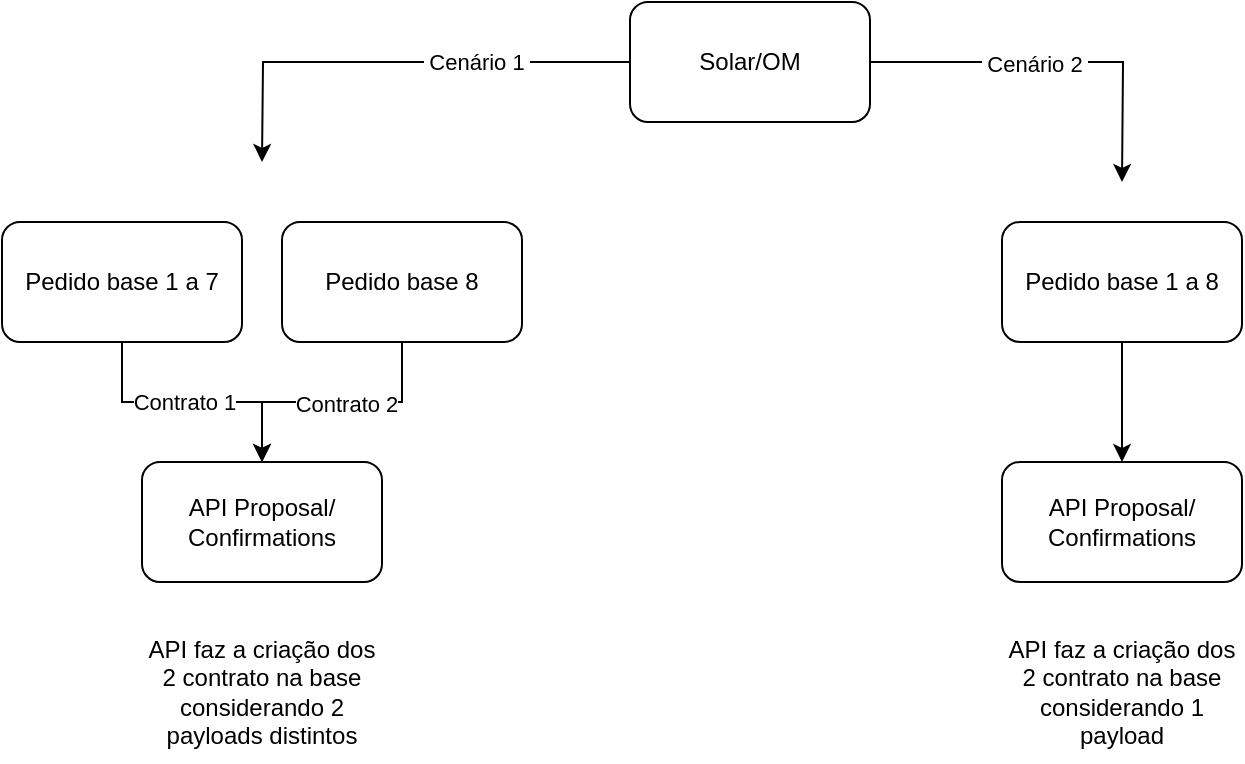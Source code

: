 <mxfile version="26.2.14" pages="2">
  <diagram name="Página-1" id="6zcupiF9nMeDCfpoUlGH">
    <mxGraphModel dx="1042" dy="527" grid="1" gridSize="10" guides="1" tooltips="1" connect="1" arrows="1" fold="1" page="1" pageScale="1" pageWidth="827" pageHeight="1169" math="0" shadow="0">
      <root>
        <mxCell id="0" />
        <mxCell id="1" parent="0" />
        <mxCell id="oGPXxR4P-A5ZRevXL85a-1" value="API Proposal/&lt;div&gt;Confirmations&lt;/div&gt;" style="rounded=1;whiteSpace=wrap;html=1;" vertex="1" parent="1">
          <mxGeometry x="110" y="260" width="120" height="60" as="geometry" />
        </mxCell>
        <mxCell id="oGPXxR4P-A5ZRevXL85a-7" style="edgeStyle=orthogonalEdgeStyle;rounded=0;orthogonalLoop=1;jettySize=auto;html=1;entryX=0.5;entryY=0;entryDx=0;entryDy=0;" edge="1" parent="1" source="oGPXxR4P-A5ZRevXL85a-2" target="oGPXxR4P-A5ZRevXL85a-1">
          <mxGeometry relative="1" as="geometry" />
        </mxCell>
        <mxCell id="oGPXxR4P-A5ZRevXL85a-11" value="Contrato 1" style="edgeLabel;html=1;align=center;verticalAlign=middle;resizable=0;points=[];" vertex="1" connectable="0" parent="oGPXxR4P-A5ZRevXL85a-7">
          <mxGeometry x="-0.071" relative="1" as="geometry">
            <mxPoint as="offset" />
          </mxGeometry>
        </mxCell>
        <mxCell id="oGPXxR4P-A5ZRevXL85a-2" value="Pedido base 1 a 7" style="rounded=1;whiteSpace=wrap;html=1;" vertex="1" parent="1">
          <mxGeometry x="40" y="140" width="120" height="60" as="geometry" />
        </mxCell>
        <mxCell id="oGPXxR4P-A5ZRevXL85a-8" style="edgeStyle=orthogonalEdgeStyle;rounded=0;orthogonalLoop=1;jettySize=auto;html=1;entryX=0.5;entryY=0;entryDx=0;entryDy=0;" edge="1" parent="1" source="oGPXxR4P-A5ZRevXL85a-3" target="oGPXxR4P-A5ZRevXL85a-1">
          <mxGeometry relative="1" as="geometry" />
        </mxCell>
        <mxCell id="oGPXxR4P-A5ZRevXL85a-12" value="Contrato 2" style="edgeLabel;html=1;align=center;verticalAlign=middle;resizable=0;points=[];" vertex="1" connectable="0" parent="oGPXxR4P-A5ZRevXL85a-8">
          <mxGeometry x="-0.099" y="1" relative="1" as="geometry">
            <mxPoint as="offset" />
          </mxGeometry>
        </mxCell>
        <mxCell id="oGPXxR4P-A5ZRevXL85a-3" value="Pedido base 8" style="rounded=1;whiteSpace=wrap;html=1;" vertex="1" parent="1">
          <mxGeometry x="180" y="140" width="120" height="60" as="geometry" />
        </mxCell>
        <mxCell id="oGPXxR4P-A5ZRevXL85a-5" style="edgeStyle=orthogonalEdgeStyle;rounded=0;orthogonalLoop=1;jettySize=auto;html=1;" edge="1" parent="1" source="oGPXxR4P-A5ZRevXL85a-4">
          <mxGeometry relative="1" as="geometry">
            <mxPoint x="170" y="110" as="targetPoint" />
          </mxGeometry>
        </mxCell>
        <mxCell id="oGPXxR4P-A5ZRevXL85a-6" value="&amp;nbsp;Cenário 1&amp;nbsp;" style="edgeLabel;html=1;align=center;verticalAlign=middle;resizable=0;points=[];" vertex="1" connectable="0" parent="oGPXxR4P-A5ZRevXL85a-5">
          <mxGeometry x="-0.335" relative="1" as="geometry">
            <mxPoint as="offset" />
          </mxGeometry>
        </mxCell>
        <mxCell id="oGPXxR4P-A5ZRevXL85a-16" style="edgeStyle=orthogonalEdgeStyle;rounded=0;orthogonalLoop=1;jettySize=auto;html=1;" edge="1" parent="1" source="oGPXxR4P-A5ZRevXL85a-4">
          <mxGeometry relative="1" as="geometry">
            <mxPoint x="600" y="120" as="targetPoint" />
          </mxGeometry>
        </mxCell>
        <mxCell id="oGPXxR4P-A5ZRevXL85a-17" value="&amp;nbsp;Cenário 2&amp;nbsp;" style="edgeLabel;html=1;align=center;verticalAlign=middle;resizable=0;points=[];" vertex="1" connectable="0" parent="oGPXxR4P-A5ZRevXL85a-16">
          <mxGeometry x="-0.127" y="-1" relative="1" as="geometry">
            <mxPoint as="offset" />
          </mxGeometry>
        </mxCell>
        <mxCell id="oGPXxR4P-A5ZRevXL85a-4" value="Solar/OM" style="rounded=1;whiteSpace=wrap;html=1;" vertex="1" parent="1">
          <mxGeometry x="354" y="30" width="120" height="60" as="geometry" />
        </mxCell>
        <mxCell id="oGPXxR4P-A5ZRevXL85a-13" style="edgeStyle=orthogonalEdgeStyle;rounded=0;orthogonalLoop=1;jettySize=auto;html=1;entryX=0.5;entryY=0;entryDx=0;entryDy=0;" edge="1" parent="1" source="oGPXxR4P-A5ZRevXL85a-9" target="oGPXxR4P-A5ZRevXL85a-10">
          <mxGeometry relative="1" as="geometry" />
        </mxCell>
        <mxCell id="oGPXxR4P-A5ZRevXL85a-9" value="Pedido base 1 a 8" style="rounded=1;whiteSpace=wrap;html=1;" vertex="1" parent="1">
          <mxGeometry x="540" y="140" width="120" height="60" as="geometry" />
        </mxCell>
        <mxCell id="oGPXxR4P-A5ZRevXL85a-10" value="API Proposal/&lt;div&gt;Confirmations&lt;/div&gt;" style="rounded=1;whiteSpace=wrap;html=1;" vertex="1" parent="1">
          <mxGeometry x="540" y="260" width="120" height="60" as="geometry" />
        </mxCell>
        <mxCell id="oGPXxR4P-A5ZRevXL85a-19" value="API faz a criação dos 2 contrato na base considerando 1 payload" style="text;html=1;align=center;verticalAlign=middle;whiteSpace=wrap;rounded=0;" vertex="1" parent="1">
          <mxGeometry x="540" y="340" width="120" height="70" as="geometry" />
        </mxCell>
        <mxCell id="oGPXxR4P-A5ZRevXL85a-20" value="API faz a criação dos 2 contrato na base considerando 2 payloads distintos" style="text;html=1;align=center;verticalAlign=middle;whiteSpace=wrap;rounded=0;" vertex="1" parent="1">
          <mxGeometry x="110" y="340" width="120" height="70" as="geometry" />
        </mxCell>
      </root>
    </mxGraphModel>
  </diagram>
  <diagram name="v2" id="oumpoS57ulSifsLbxblP">
    <mxGraphModel dx="1042" dy="527" grid="1" gridSize="10" guides="1" tooltips="1" connect="1" arrows="1" fold="1" page="1" pageScale="1" pageWidth="827" pageHeight="1169" math="0" shadow="0">
      <root>
        <mxCell id="6t1jF0Egzl_7hEUgBs3J-0" />
        <mxCell id="6t1jF0Egzl_7hEUgBs3J-1" parent="6t1jF0Egzl_7hEUgBs3J-0" />
        <mxCell id="93l5qbgPySszROAkBqZN-0" value="NETSales" style="rounded=1;whiteSpace=wrap;html=1;" vertex="1" parent="6t1jF0Egzl_7hEUgBs3J-1">
          <mxGeometry x="394" y="200" width="120" height="60" as="geometry" />
        </mxCell>
        <mxCell id="93l5qbgPySszROAkBqZN-1" value="Venda Single Claro Box" style="rounded=1;whiteSpace=wrap;html=1;" vertex="1" parent="6t1jF0Egzl_7hEUgBs3J-1">
          <mxGeometry x="90" y="280" width="120" height="60" as="geometry" />
        </mxCell>
        <mxCell id="93l5qbgPySszROAkBqZN-2" value="Venda Rede cabeada (BL/TV) + Claro Box Streaming" style="rounded=1;whiteSpace=wrap;html=1;" vertex="1" parent="6t1jF0Egzl_7hEUgBs3J-1">
          <mxGeometry x="274" y="280" width="120" height="60" as="geometry" />
        </mxCell>
        <mxCell id="93l5qbgPySszROAkBqZN-3" value="Venda Bundle TV Streaming + Móvel" style="rounded=1;whiteSpace=wrap;html=1;" vertex="1" parent="6t1jF0Egzl_7hEUgBs3J-1">
          <mxGeometry x="440" y="280" width="120" height="60" as="geometry" />
        </mxCell>
        <mxCell id="93l5qbgPySszROAkBqZN-4" value="Loja Própria" style="rounded=1;whiteSpace=wrap;html=1;" vertex="1" parent="6t1jF0Egzl_7hEUgBs3J-1">
          <mxGeometry x="240" y="120" width="120" height="60" as="geometry" />
        </mxCell>
        <mxCell id="93l5qbgPySszROAkBqZN-5" value="Agente Autorizado" style="rounded=1;whiteSpace=wrap;html=1;" vertex="1" parent="6t1jF0Egzl_7hEUgBs3J-1">
          <mxGeometry x="450" y="120" width="120" height="60" as="geometry" />
        </mxCell>
        <mxCell id="93l5qbgPySszROAkBqZN-8" style="edgeStyle=orthogonalEdgeStyle;rounded=0;orthogonalLoop=1;jettySize=auto;html=1;entryX=0.5;entryY=0;entryDx=0;entryDy=0;" edge="1" parent="6t1jF0Egzl_7hEUgBs3J-1" source="93l5qbgPySszROAkBqZN-6" target="93l5qbgPySszROAkBqZN-4">
          <mxGeometry relative="1" as="geometry" />
        </mxCell>
        <mxCell id="93l5qbgPySszROAkBqZN-6" value="Estoque 7 bases" style="rounded=1;whiteSpace=wrap;html=1;" vertex="1" parent="6t1jF0Egzl_7hEUgBs3J-1">
          <mxGeometry x="240" y="10" width="120" height="60" as="geometry" />
        </mxCell>
        <mxCell id="93l5qbgPySszROAkBqZN-9" style="edgeStyle=orthogonalEdgeStyle;rounded=0;orthogonalLoop=1;jettySize=auto;html=1;entryX=0.5;entryY=0;entryDx=0;entryDy=0;" edge="1" parent="6t1jF0Egzl_7hEUgBs3J-1" source="93l5qbgPySszROAkBqZN-7" target="93l5qbgPySszROAkBqZN-5">
          <mxGeometry relative="1" as="geometry" />
        </mxCell>
        <mxCell id="93l5qbgPySszROAkBqZN-7" value="Estoque 8a base" style="rounded=1;whiteSpace=wrap;html=1;" vertex="1" parent="6t1jF0Egzl_7hEUgBs3J-1">
          <mxGeometry x="450" y="10" width="120" height="60" as="geometry" />
        </mxCell>
        <mxCell id="93l5qbgPySszROAkBqZN-10" style="edgeStyle=orthogonalEdgeStyle;rounded=0;orthogonalLoop=1;jettySize=auto;html=1;entryX=0.857;entryY=-0.02;entryDx=0;entryDy=0;entryPerimeter=0;exitX=0;exitY=0.5;exitDx=0;exitDy=0;strokeColor=#FFB570;dashed=1;" edge="1" parent="6t1jF0Egzl_7hEUgBs3J-1" source="93l5qbgPySszROAkBqZN-7" target="93l5qbgPySszROAkBqZN-4">
          <mxGeometry relative="1" as="geometry">
            <Array as="points">
              <mxPoint x="420" y="40" />
              <mxPoint x="420" y="100" />
              <mxPoint x="343" y="100" />
            </Array>
          </mxGeometry>
        </mxCell>
        <mxCell id="93l5qbgPySszROAkBqZN-11" style="edgeStyle=orthogonalEdgeStyle;rounded=0;orthogonalLoop=1;jettySize=auto;html=1;entryX=0.147;entryY=-0.007;entryDx=0;entryDy=0;entryPerimeter=0;strokeColor=#3333FF;dashed=1;" edge="1" parent="6t1jF0Egzl_7hEUgBs3J-1" source="93l5qbgPySszROAkBqZN-6" target="93l5qbgPySszROAkBqZN-5">
          <mxGeometry relative="1" as="geometry">
            <Array as="points">
              <mxPoint x="380" y="40" />
              <mxPoint x="380" y="90" />
              <mxPoint x="468" y="90" />
            </Array>
          </mxGeometry>
        </mxCell>
      </root>
    </mxGraphModel>
  </diagram>
</mxfile>
